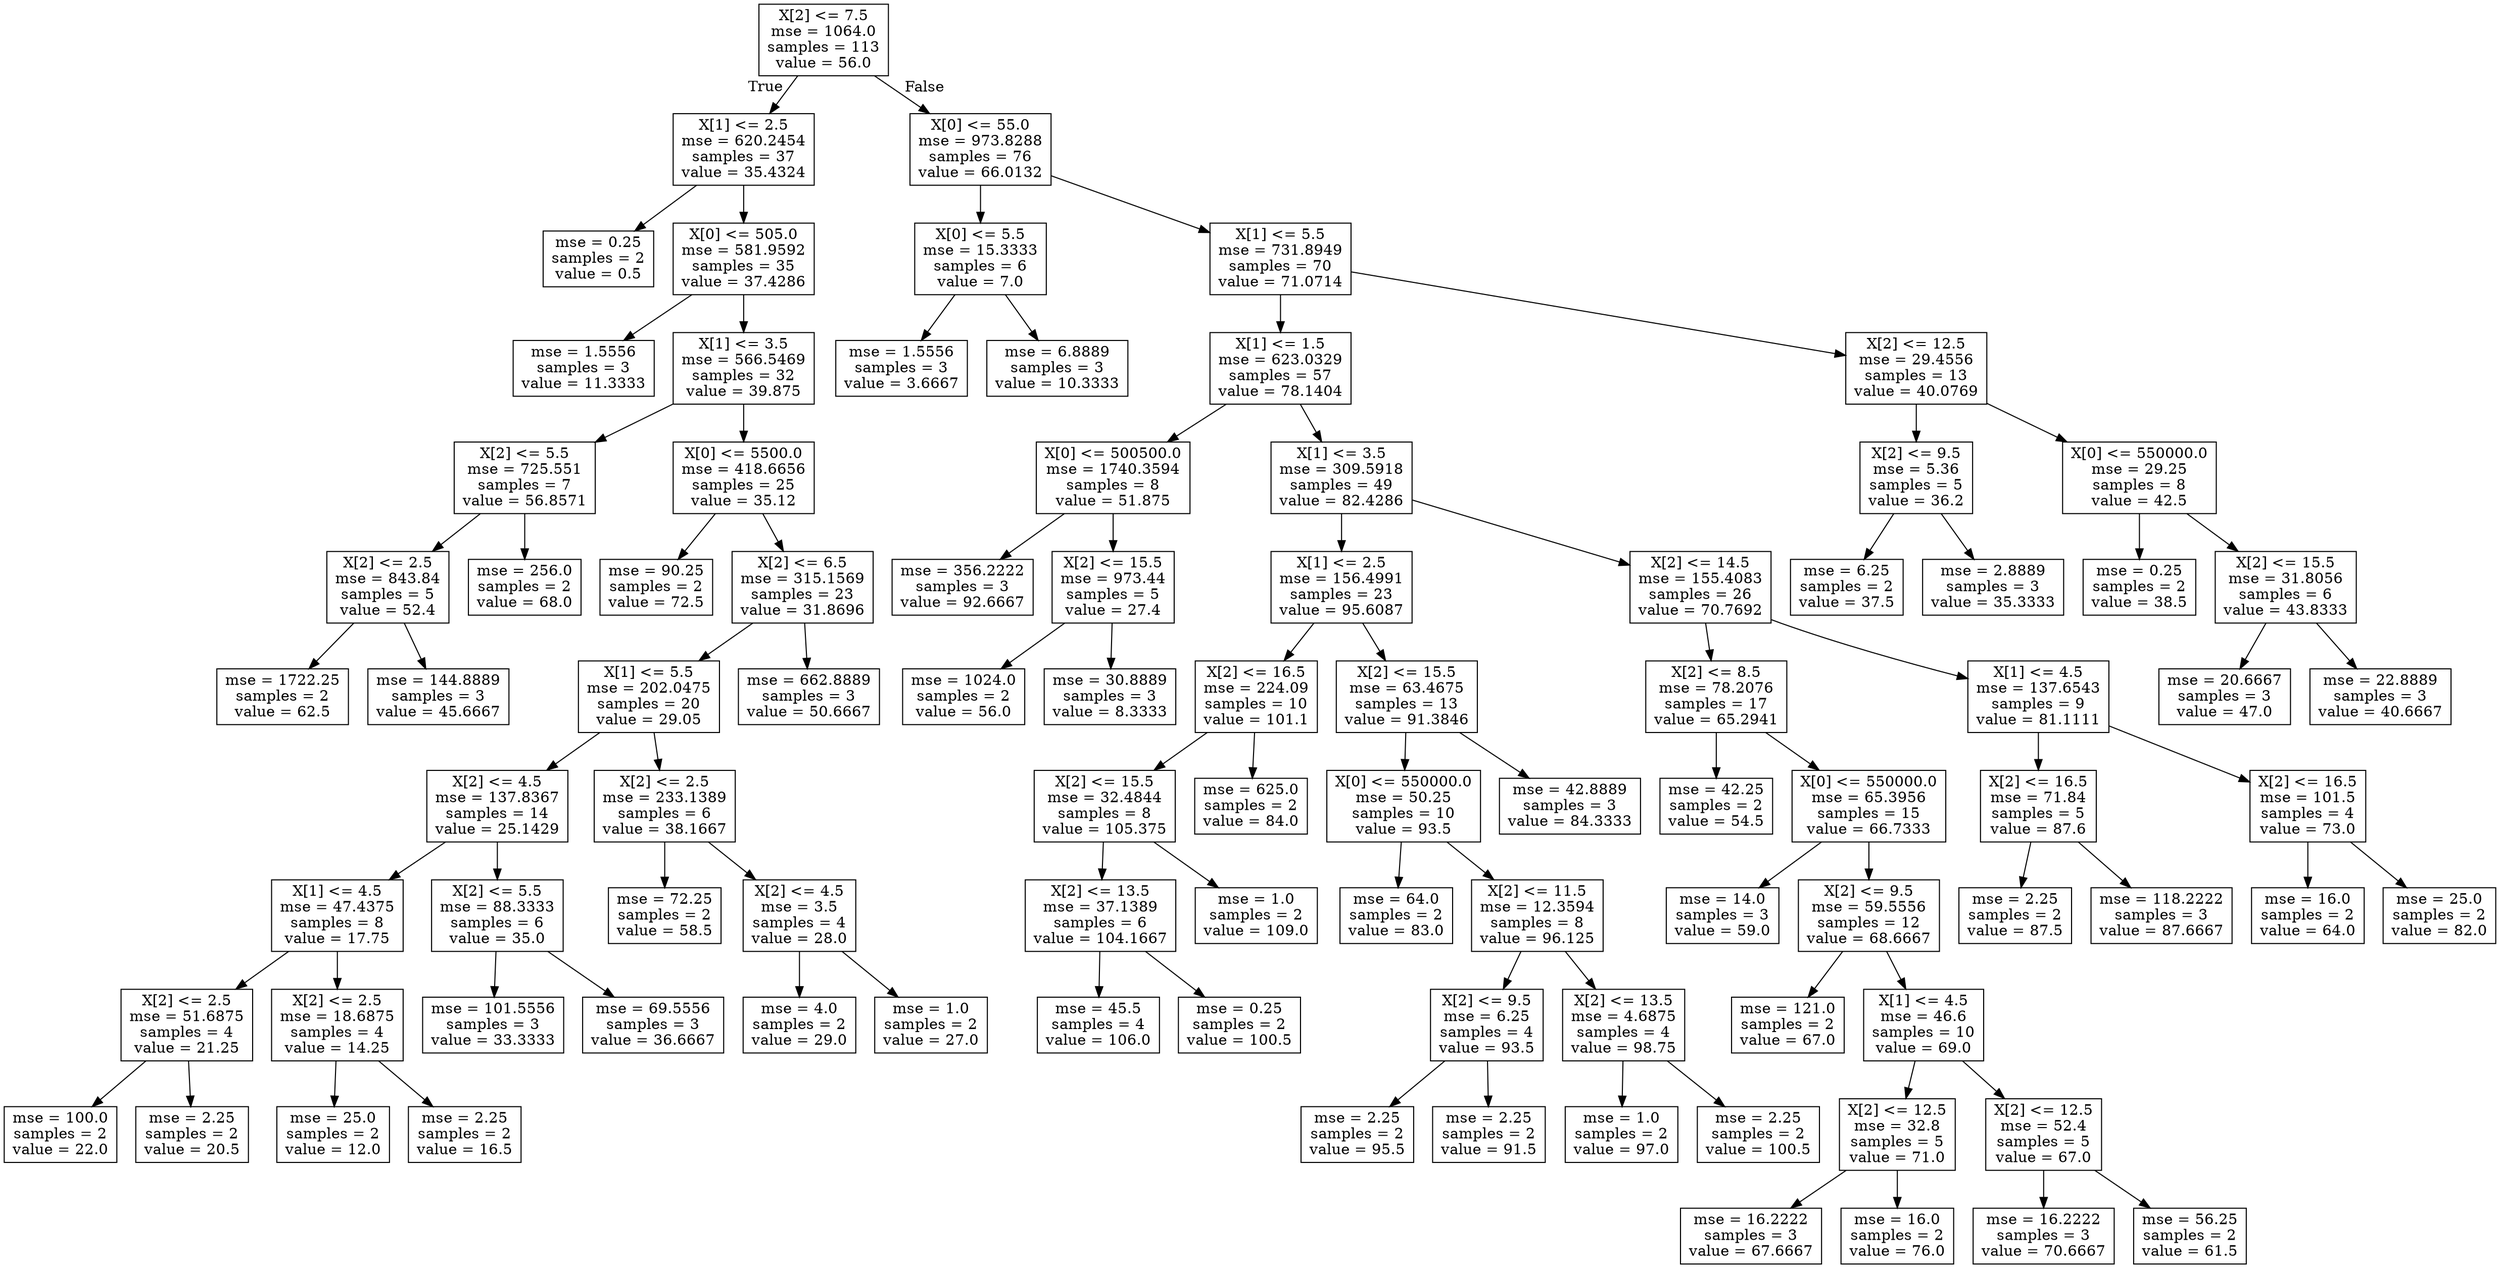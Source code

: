 digraph Tree {
node [shape=box] ;
0 [label="X[2] <= 7.5\nmse = 1064.0\nsamples = 113\nvalue = 56.0"] ;
1 [label="X[1] <= 2.5\nmse = 620.2454\nsamples = 37\nvalue = 35.4324"] ;
0 -> 1 [labeldistance=2.5, labelangle=45, headlabel="True"] ;
2 [label="mse = 0.25\nsamples = 2\nvalue = 0.5"] ;
1 -> 2 ;
3 [label="X[0] <= 505.0\nmse = 581.9592\nsamples = 35\nvalue = 37.4286"] ;
1 -> 3 ;
4 [label="mse = 1.5556\nsamples = 3\nvalue = 11.3333"] ;
3 -> 4 ;
5 [label="X[1] <= 3.5\nmse = 566.5469\nsamples = 32\nvalue = 39.875"] ;
3 -> 5 ;
6 [label="X[2] <= 5.5\nmse = 725.551\nsamples = 7\nvalue = 56.8571"] ;
5 -> 6 ;
7 [label="X[2] <= 2.5\nmse = 843.84\nsamples = 5\nvalue = 52.4"] ;
6 -> 7 ;
8 [label="mse = 1722.25\nsamples = 2\nvalue = 62.5"] ;
7 -> 8 ;
9 [label="mse = 144.8889\nsamples = 3\nvalue = 45.6667"] ;
7 -> 9 ;
10 [label="mse = 256.0\nsamples = 2\nvalue = 68.0"] ;
6 -> 10 ;
11 [label="X[0] <= 5500.0\nmse = 418.6656\nsamples = 25\nvalue = 35.12"] ;
5 -> 11 ;
12 [label="mse = 90.25\nsamples = 2\nvalue = 72.5"] ;
11 -> 12 ;
13 [label="X[2] <= 6.5\nmse = 315.1569\nsamples = 23\nvalue = 31.8696"] ;
11 -> 13 ;
14 [label="X[1] <= 5.5\nmse = 202.0475\nsamples = 20\nvalue = 29.05"] ;
13 -> 14 ;
15 [label="X[2] <= 4.5\nmse = 137.8367\nsamples = 14\nvalue = 25.1429"] ;
14 -> 15 ;
16 [label="X[1] <= 4.5\nmse = 47.4375\nsamples = 8\nvalue = 17.75"] ;
15 -> 16 ;
17 [label="X[2] <= 2.5\nmse = 51.6875\nsamples = 4\nvalue = 21.25"] ;
16 -> 17 ;
18 [label="mse = 100.0\nsamples = 2\nvalue = 22.0"] ;
17 -> 18 ;
19 [label="mse = 2.25\nsamples = 2\nvalue = 20.5"] ;
17 -> 19 ;
20 [label="X[2] <= 2.5\nmse = 18.6875\nsamples = 4\nvalue = 14.25"] ;
16 -> 20 ;
21 [label="mse = 25.0\nsamples = 2\nvalue = 12.0"] ;
20 -> 21 ;
22 [label="mse = 2.25\nsamples = 2\nvalue = 16.5"] ;
20 -> 22 ;
23 [label="X[2] <= 5.5\nmse = 88.3333\nsamples = 6\nvalue = 35.0"] ;
15 -> 23 ;
24 [label="mse = 101.5556\nsamples = 3\nvalue = 33.3333"] ;
23 -> 24 ;
25 [label="mse = 69.5556\nsamples = 3\nvalue = 36.6667"] ;
23 -> 25 ;
26 [label="X[2] <= 2.5\nmse = 233.1389\nsamples = 6\nvalue = 38.1667"] ;
14 -> 26 ;
27 [label="mse = 72.25\nsamples = 2\nvalue = 58.5"] ;
26 -> 27 ;
28 [label="X[2] <= 4.5\nmse = 3.5\nsamples = 4\nvalue = 28.0"] ;
26 -> 28 ;
29 [label="mse = 4.0\nsamples = 2\nvalue = 29.0"] ;
28 -> 29 ;
30 [label="mse = 1.0\nsamples = 2\nvalue = 27.0"] ;
28 -> 30 ;
31 [label="mse = 662.8889\nsamples = 3\nvalue = 50.6667"] ;
13 -> 31 ;
32 [label="X[0] <= 55.0\nmse = 973.8288\nsamples = 76\nvalue = 66.0132"] ;
0 -> 32 [labeldistance=2.5, labelangle=-45, headlabel="False"] ;
33 [label="X[0] <= 5.5\nmse = 15.3333\nsamples = 6\nvalue = 7.0"] ;
32 -> 33 ;
34 [label="mse = 1.5556\nsamples = 3\nvalue = 3.6667"] ;
33 -> 34 ;
35 [label="mse = 6.8889\nsamples = 3\nvalue = 10.3333"] ;
33 -> 35 ;
36 [label="X[1] <= 5.5\nmse = 731.8949\nsamples = 70\nvalue = 71.0714"] ;
32 -> 36 ;
37 [label="X[1] <= 1.5\nmse = 623.0329\nsamples = 57\nvalue = 78.1404"] ;
36 -> 37 ;
38 [label="X[0] <= 500500.0\nmse = 1740.3594\nsamples = 8\nvalue = 51.875"] ;
37 -> 38 ;
39 [label="mse = 356.2222\nsamples = 3\nvalue = 92.6667"] ;
38 -> 39 ;
40 [label="X[2] <= 15.5\nmse = 973.44\nsamples = 5\nvalue = 27.4"] ;
38 -> 40 ;
41 [label="mse = 1024.0\nsamples = 2\nvalue = 56.0"] ;
40 -> 41 ;
42 [label="mse = 30.8889\nsamples = 3\nvalue = 8.3333"] ;
40 -> 42 ;
43 [label="X[1] <= 3.5\nmse = 309.5918\nsamples = 49\nvalue = 82.4286"] ;
37 -> 43 ;
44 [label="X[1] <= 2.5\nmse = 156.4991\nsamples = 23\nvalue = 95.6087"] ;
43 -> 44 ;
45 [label="X[2] <= 16.5\nmse = 224.09\nsamples = 10\nvalue = 101.1"] ;
44 -> 45 ;
46 [label="X[2] <= 15.5\nmse = 32.4844\nsamples = 8\nvalue = 105.375"] ;
45 -> 46 ;
47 [label="X[2] <= 13.5\nmse = 37.1389\nsamples = 6\nvalue = 104.1667"] ;
46 -> 47 ;
48 [label="mse = 45.5\nsamples = 4\nvalue = 106.0"] ;
47 -> 48 ;
49 [label="mse = 0.25\nsamples = 2\nvalue = 100.5"] ;
47 -> 49 ;
50 [label="mse = 1.0\nsamples = 2\nvalue = 109.0"] ;
46 -> 50 ;
51 [label="mse = 625.0\nsamples = 2\nvalue = 84.0"] ;
45 -> 51 ;
52 [label="X[2] <= 15.5\nmse = 63.4675\nsamples = 13\nvalue = 91.3846"] ;
44 -> 52 ;
53 [label="X[0] <= 550000.0\nmse = 50.25\nsamples = 10\nvalue = 93.5"] ;
52 -> 53 ;
54 [label="mse = 64.0\nsamples = 2\nvalue = 83.0"] ;
53 -> 54 ;
55 [label="X[2] <= 11.5\nmse = 12.3594\nsamples = 8\nvalue = 96.125"] ;
53 -> 55 ;
56 [label="X[2] <= 9.5\nmse = 6.25\nsamples = 4\nvalue = 93.5"] ;
55 -> 56 ;
57 [label="mse = 2.25\nsamples = 2\nvalue = 95.5"] ;
56 -> 57 ;
58 [label="mse = 2.25\nsamples = 2\nvalue = 91.5"] ;
56 -> 58 ;
59 [label="X[2] <= 13.5\nmse = 4.6875\nsamples = 4\nvalue = 98.75"] ;
55 -> 59 ;
60 [label="mse = 1.0\nsamples = 2\nvalue = 97.0"] ;
59 -> 60 ;
61 [label="mse = 2.25\nsamples = 2\nvalue = 100.5"] ;
59 -> 61 ;
62 [label="mse = 42.8889\nsamples = 3\nvalue = 84.3333"] ;
52 -> 62 ;
63 [label="X[2] <= 14.5\nmse = 155.4083\nsamples = 26\nvalue = 70.7692"] ;
43 -> 63 ;
64 [label="X[2] <= 8.5\nmse = 78.2076\nsamples = 17\nvalue = 65.2941"] ;
63 -> 64 ;
65 [label="mse = 42.25\nsamples = 2\nvalue = 54.5"] ;
64 -> 65 ;
66 [label="X[0] <= 550000.0\nmse = 65.3956\nsamples = 15\nvalue = 66.7333"] ;
64 -> 66 ;
67 [label="mse = 14.0\nsamples = 3\nvalue = 59.0"] ;
66 -> 67 ;
68 [label="X[2] <= 9.5\nmse = 59.5556\nsamples = 12\nvalue = 68.6667"] ;
66 -> 68 ;
69 [label="mse = 121.0\nsamples = 2\nvalue = 67.0"] ;
68 -> 69 ;
70 [label="X[1] <= 4.5\nmse = 46.6\nsamples = 10\nvalue = 69.0"] ;
68 -> 70 ;
71 [label="X[2] <= 12.5\nmse = 32.8\nsamples = 5\nvalue = 71.0"] ;
70 -> 71 ;
72 [label="mse = 16.2222\nsamples = 3\nvalue = 67.6667"] ;
71 -> 72 ;
73 [label="mse = 16.0\nsamples = 2\nvalue = 76.0"] ;
71 -> 73 ;
74 [label="X[2] <= 12.5\nmse = 52.4\nsamples = 5\nvalue = 67.0"] ;
70 -> 74 ;
75 [label="mse = 16.2222\nsamples = 3\nvalue = 70.6667"] ;
74 -> 75 ;
76 [label="mse = 56.25\nsamples = 2\nvalue = 61.5"] ;
74 -> 76 ;
77 [label="X[1] <= 4.5\nmse = 137.6543\nsamples = 9\nvalue = 81.1111"] ;
63 -> 77 ;
78 [label="X[2] <= 16.5\nmse = 71.84\nsamples = 5\nvalue = 87.6"] ;
77 -> 78 ;
79 [label="mse = 2.25\nsamples = 2\nvalue = 87.5"] ;
78 -> 79 ;
80 [label="mse = 118.2222\nsamples = 3\nvalue = 87.6667"] ;
78 -> 80 ;
81 [label="X[2] <= 16.5\nmse = 101.5\nsamples = 4\nvalue = 73.0"] ;
77 -> 81 ;
82 [label="mse = 16.0\nsamples = 2\nvalue = 64.0"] ;
81 -> 82 ;
83 [label="mse = 25.0\nsamples = 2\nvalue = 82.0"] ;
81 -> 83 ;
84 [label="X[2] <= 12.5\nmse = 29.4556\nsamples = 13\nvalue = 40.0769"] ;
36 -> 84 ;
85 [label="X[2] <= 9.5\nmse = 5.36\nsamples = 5\nvalue = 36.2"] ;
84 -> 85 ;
86 [label="mse = 6.25\nsamples = 2\nvalue = 37.5"] ;
85 -> 86 ;
87 [label="mse = 2.8889\nsamples = 3\nvalue = 35.3333"] ;
85 -> 87 ;
88 [label="X[0] <= 550000.0\nmse = 29.25\nsamples = 8\nvalue = 42.5"] ;
84 -> 88 ;
89 [label="mse = 0.25\nsamples = 2\nvalue = 38.5"] ;
88 -> 89 ;
90 [label="X[2] <= 15.5\nmse = 31.8056\nsamples = 6\nvalue = 43.8333"] ;
88 -> 90 ;
91 [label="mse = 20.6667\nsamples = 3\nvalue = 47.0"] ;
90 -> 91 ;
92 [label="mse = 22.8889\nsamples = 3\nvalue = 40.6667"] ;
90 -> 92 ;
}